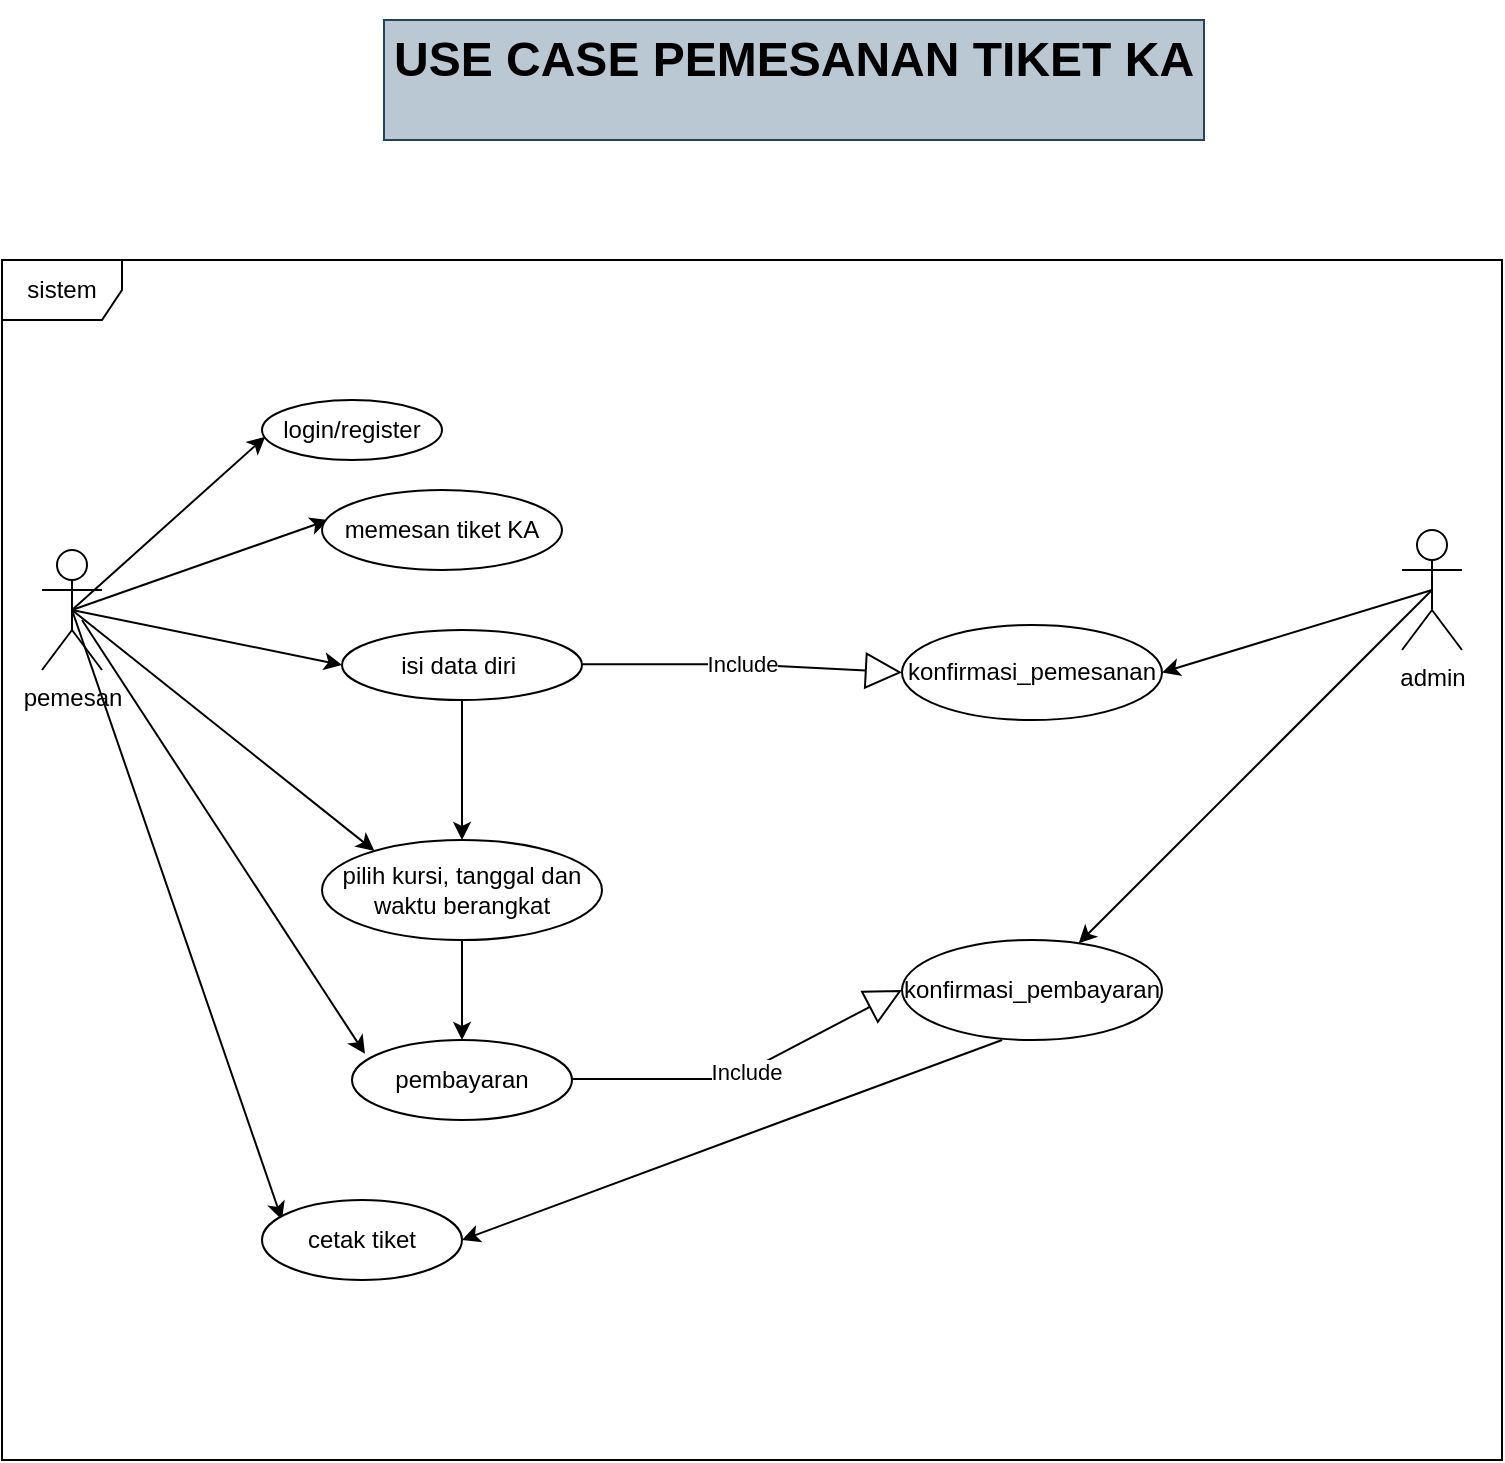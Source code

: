 <?xml version="1.0" encoding="UTF-8"?>
<mxfile version="21.0.6" type="google"><diagram id="CNw1fMvWFwK2Yj8ROk5o" name="Halaman-3"><mxGraphModel dx="1235" dy="694" grid="1" gridSize="10" guides="1" tooltips="1" connect="1" arrows="1" fold="1" page="1" pageScale="1" pageWidth="827" pageHeight="1169" math="0" shadow="0"><root><mxCell id="0"/><mxCell id="1" parent="0"/><mxCell id="aIijfHowHf7t6Yb3RY44-1" value="sistem" style="shape=umlFrame;whiteSpace=wrap;html=1;pointerEvents=0;" vertex="1" parent="1"><mxGeometry x="39" y="160" width="750" height="600" as="geometry"/></mxCell><mxCell id="wpFUAmbf1OTnOoDWBv4p-1" value="pemesan" style="shape=umlActor;verticalLabelPosition=bottom;verticalAlign=top;html=1;" vertex="1" parent="1"><mxGeometry x="59" y="305" width="30" height="60" as="geometry"/></mxCell><mxCell id="wpFUAmbf1OTnOoDWBv4p-2" value="login/register" style="ellipse;whiteSpace=wrap;html=1;" vertex="1" parent="1"><mxGeometry x="169" y="230" width="90" height="30" as="geometry"/></mxCell><mxCell id="wpFUAmbf1OTnOoDWBv4p-3" value="" style="endArrow=classic;html=1;rounded=0;exitX=0.5;exitY=0.5;exitDx=0;exitDy=0;exitPerimeter=0;entryX=0.026;entryY=0.375;entryDx=0;entryDy=0;entryPerimeter=0;" edge="1" parent="1" source="wpFUAmbf1OTnOoDWBv4p-1" target="wpFUAmbf1OTnOoDWBv4p-5"><mxGeometry width="50" height="50" relative="1" as="geometry"><mxPoint x="119" y="335" as="sourcePoint"/><mxPoint x="209" y="415" as="targetPoint"/></mxGeometry></mxCell><mxCell id="wpFUAmbf1OTnOoDWBv4p-4" value="" style="endArrow=classic;html=1;rounded=0;exitX=0.5;exitY=0.5;exitDx=0;exitDy=0;exitPerimeter=0;entryX=0.018;entryY=0.611;entryDx=0;entryDy=0;entryPerimeter=0;" edge="1" parent="1" source="wpFUAmbf1OTnOoDWBv4p-1" target="wpFUAmbf1OTnOoDWBv4p-2"><mxGeometry width="50" height="50" relative="1" as="geometry"><mxPoint x="114" y="335" as="sourcePoint"/><mxPoint x="169" y="250" as="targetPoint"/></mxGeometry></mxCell><mxCell id="wpFUAmbf1OTnOoDWBv4p-5" value="memesan tiket KA" style="ellipse;whiteSpace=wrap;html=1;" vertex="1" parent="1"><mxGeometry x="199" y="275" width="120" height="40" as="geometry"/></mxCell><mxCell id="wpFUAmbf1OTnOoDWBv4p-6" value="" style="endArrow=classic;html=1;rounded=0;exitX=0.5;exitY=0.5;exitDx=0;exitDy=0;exitPerimeter=0;entryX=0;entryY=0.5;entryDx=0;entryDy=0;" edge="1" parent="1" source="wpFUAmbf1OTnOoDWBv4p-1" target="wpFUAmbf1OTnOoDWBv4p-8"><mxGeometry width="50" height="50" relative="1" as="geometry"><mxPoint x="89" y="375" as="sourcePoint"/><mxPoint x="219" y="395" as="targetPoint"/></mxGeometry></mxCell><mxCell id="wpFUAmbf1OTnOoDWBv4p-7" value="" style="edgeStyle=orthogonalEdgeStyle;rounded=0;orthogonalLoop=1;jettySize=auto;html=1;" edge="1" parent="1" source="wpFUAmbf1OTnOoDWBv4p-8" target="wpFUAmbf1OTnOoDWBv4p-15"><mxGeometry relative="1" as="geometry"/></mxCell><mxCell id="wpFUAmbf1OTnOoDWBv4p-8" value="isi data diri&amp;nbsp;" style="ellipse;whiteSpace=wrap;html=1;" vertex="1" parent="1"><mxGeometry x="209" y="345" width="120" height="35" as="geometry"/></mxCell><mxCell id="wpFUAmbf1OTnOoDWBv4p-9" value="" style="endArrow=classic;html=1;rounded=0;exitX=0.5;exitY=0.5;exitDx=0;exitDy=0;exitPerimeter=0;entryX=0.187;entryY=0.108;entryDx=0;entryDy=0;entryPerimeter=0;" edge="1" parent="1" source="wpFUAmbf1OTnOoDWBv4p-1" target="wpFUAmbf1OTnOoDWBv4p-15"><mxGeometry width="50" height="50" relative="1" as="geometry"><mxPoint x="114" y="425" as="sourcePoint"/><mxPoint x="179" y="435" as="targetPoint"/></mxGeometry></mxCell><mxCell id="wpFUAmbf1OTnOoDWBv4p-10" value="admin" style="shape=umlActor;verticalLabelPosition=bottom;verticalAlign=top;html=1;" vertex="1" parent="1"><mxGeometry x="739" y="295" width="30" height="60" as="geometry"/></mxCell><mxCell id="wpFUAmbf1OTnOoDWBv4p-11" value="Include" style="endArrow=block;endSize=16;endFill=0;html=1;rounded=0;entryX=0;entryY=0.5;entryDx=0;entryDy=0;" edge="1" parent="1" target="wpFUAmbf1OTnOoDWBv4p-12"><mxGeometry width="160" relative="1" as="geometry"><mxPoint x="329" y="362.1" as="sourcePoint"/><mxPoint x="489" y="362.1" as="targetPoint"/><Array as="points"><mxPoint x="409" y="362.1"/></Array></mxGeometry></mxCell><mxCell id="wpFUAmbf1OTnOoDWBv4p-12" value="konfirmasi_pemesanan" style="ellipse;whiteSpace=wrap;html=1;" vertex="1" parent="1"><mxGeometry x="489" y="342.5" width="130" height="47.5" as="geometry"/></mxCell><mxCell id="wpFUAmbf1OTnOoDWBv4p-13" value="" style="endArrow=classic;html=1;rounded=0;exitX=0.5;exitY=0.5;exitDx=0;exitDy=0;exitPerimeter=0;entryX=1;entryY=0.5;entryDx=0;entryDy=0;" edge="1" parent="1" source="wpFUAmbf1OTnOoDWBv4p-10" target="wpFUAmbf1OTnOoDWBv4p-12"><mxGeometry width="50" height="50" relative="1" as="geometry"><mxPoint x="749" y="325" as="sourcePoint"/><mxPoint x="549" y="415" as="targetPoint"/></mxGeometry></mxCell><mxCell id="wpFUAmbf1OTnOoDWBv4p-14" value="" style="edgeStyle=orthogonalEdgeStyle;rounded=0;orthogonalLoop=1;jettySize=auto;html=1;" edge="1" parent="1" source="wpFUAmbf1OTnOoDWBv4p-15" target="wpFUAmbf1OTnOoDWBv4p-18"><mxGeometry relative="1" as="geometry"/></mxCell><mxCell id="wpFUAmbf1OTnOoDWBv4p-15" value="pilih kursi, tanggal dan waktu berangkat" style="ellipse;whiteSpace=wrap;html=1;" vertex="1" parent="1"><mxGeometry x="199" y="450" width="140" height="50" as="geometry"/></mxCell><mxCell id="wpFUAmbf1OTnOoDWBv4p-16" value="" style="endArrow=classic;html=1;rounded=0;exitX=0.5;exitY=0.5;exitDx=0;exitDy=0;exitPerimeter=0;entryX=0.1;entryY=0.25;entryDx=0;entryDy=0;entryPerimeter=0;" edge="1" parent="1" source="wpFUAmbf1OTnOoDWBv4p-1" target="wpFUAmbf1OTnOoDWBv4p-17"><mxGeometry width="50" height="50" relative="1" as="geometry"><mxPoint x="73" y="340" as="sourcePoint"/><mxPoint x="189" y="550" as="targetPoint"/></mxGeometry></mxCell><mxCell id="wpFUAmbf1OTnOoDWBv4p-17" value="cetak tiket" style="ellipse;whiteSpace=wrap;html=1;" vertex="1" parent="1"><mxGeometry x="169" y="630" width="100" height="40" as="geometry"/></mxCell><mxCell id="wpFUAmbf1OTnOoDWBv4p-18" value="pembayaran" style="ellipse;whiteSpace=wrap;html=1;" vertex="1" parent="1"><mxGeometry x="214" y="550" width="110" height="40" as="geometry"/></mxCell><mxCell id="wpFUAmbf1OTnOoDWBv4p-19" value="" style="endArrow=classic;html=1;rounded=0;entryX=0.059;entryY=0.173;entryDx=0;entryDy=0;entryPerimeter=0;" edge="1" parent="1" target="wpFUAmbf1OTnOoDWBv4p-18"><mxGeometry width="50" height="50" relative="1" as="geometry"><mxPoint x="79" y="340" as="sourcePoint"/><mxPoint x="220" y="550" as="targetPoint"/></mxGeometry></mxCell><mxCell id="wpFUAmbf1OTnOoDWBv4p-20" value="Include" style="endArrow=block;endSize=16;endFill=0;html=1;rounded=0;entryX=0;entryY=0.5;entryDx=0;entryDy=0;" edge="1" parent="1" target="wpFUAmbf1OTnOoDWBv4p-21"><mxGeometry width="160" relative="1" as="geometry"><mxPoint x="324" y="569.55" as="sourcePoint"/><mxPoint x="484" y="570.45" as="targetPoint"/><Array as="points"><mxPoint x="404" y="569.55"/></Array></mxGeometry></mxCell><mxCell id="wpFUAmbf1OTnOoDWBv4p-21" value="konfirmasi_pembayaran" style="ellipse;whiteSpace=wrap;html=1;" vertex="1" parent="1"><mxGeometry x="489" y="500" width="130" height="50" as="geometry"/></mxCell><mxCell id="wpFUAmbf1OTnOoDWBv4p-22" value="" style="endArrow=classic;html=1;rounded=0;exitX=0.5;exitY=0.5;exitDx=0;exitDy=0;exitPerimeter=0;" edge="1" parent="1" source="wpFUAmbf1OTnOoDWBv4p-10" target="wpFUAmbf1OTnOoDWBv4p-21"><mxGeometry width="50" height="50" relative="1" as="geometry"><mxPoint x="749" y="330" as="sourcePoint"/><mxPoint x="629" y="521" as="targetPoint"/></mxGeometry></mxCell><mxCell id="wpFUAmbf1OTnOoDWBv4p-23" value="" style="endArrow=classic;html=1;rounded=0;exitX=0.385;exitY=1;exitDx=0;exitDy=0;exitPerimeter=0;entryX=1;entryY=0.5;entryDx=0;entryDy=0;" edge="1" parent="1" source="wpFUAmbf1OTnOoDWBv4p-21" target="wpFUAmbf1OTnOoDWBv4p-17"><mxGeometry width="50" height="50" relative="1" as="geometry"><mxPoint x="531" y="550" as="sourcePoint"/><mxPoint x="354" y="727" as="targetPoint"/></mxGeometry></mxCell><mxCell id="wpFUAmbf1OTnOoDWBv4p-24" value="&lt;h1&gt;USE CASE PEMESANAN TIKET KA&lt;/h1&gt;" style="text;html=1;strokeColor=#23445d;fillColor=#bac8d3;spacing=5;spacingTop=-20;whiteSpace=wrap;overflow=hidden;rounded=0;" vertex="1" parent="1"><mxGeometry x="230" y="40" width="410" height="60" as="geometry"/></mxCell></root></mxGraphModel></diagram></mxfile>